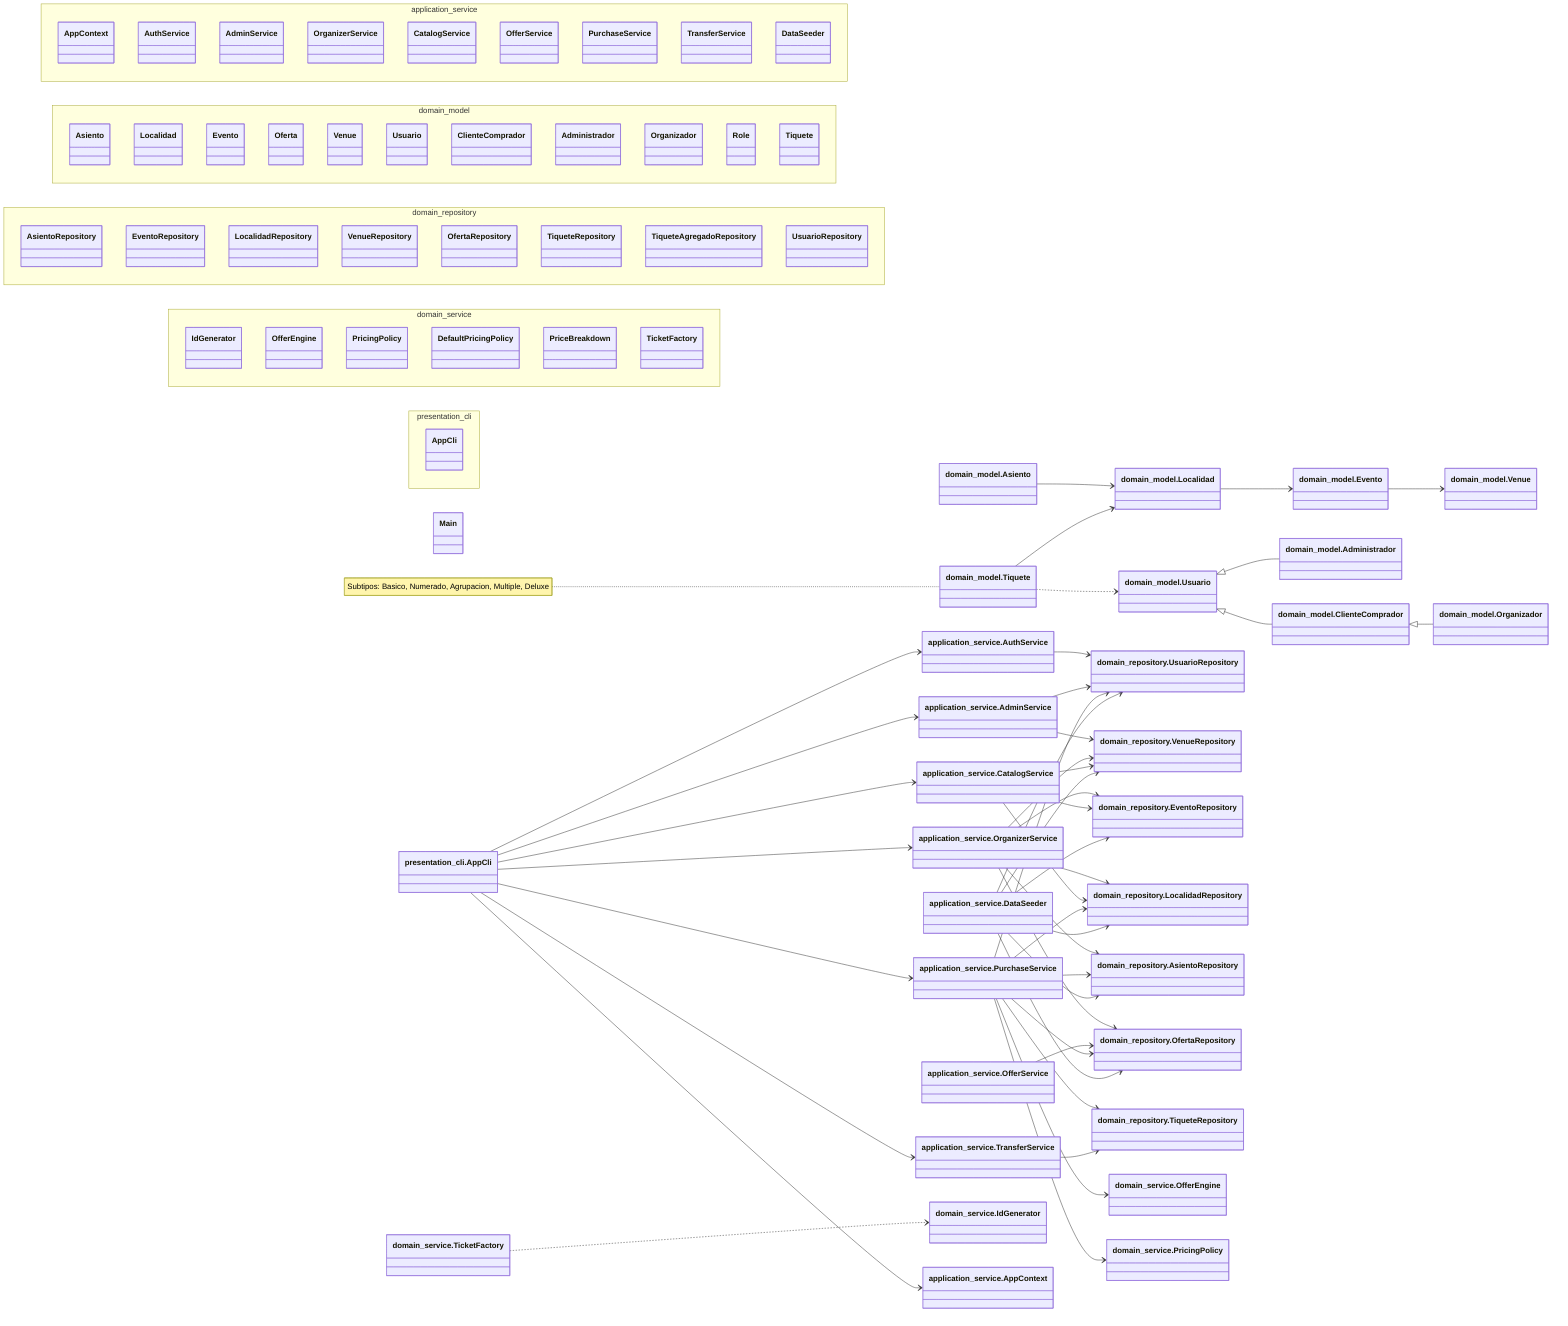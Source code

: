 %% Diagrama de clases (alto nivel) - Proyecto1
%% Solo clases y relaciones. Agrupado por paquetes
classDiagram
direction LR

namespace application_service {
  class AppContext
  class AuthService
  class AdminService
  class OrganizerService
  class CatalogService
  class OfferService
  class PurchaseService
  class TransferService
  class DataSeeder
}

namespace domain_model {
  class Asiento
  class Localidad
  class Evento
  class Oferta
  class Venue
  class Usuario
  class ClienteComprador
  class Administrador
  class Organizador
  class Role
  class Tiquete
  %% Subtipos de Tiquete omitidos para simplicidad
}

namespace domain_repository {
  class AsientoRepository
  class EventoRepository
  class LocalidadRepository
  class VenueRepository
  class OfertaRepository
  class TiqueteRepository
  class TiqueteAgregadoRepository
  class UsuarioRepository
}

namespace domain_service {
  class IdGenerator
  class OfferEngine
  class PricingPolicy
  class DefaultPricingPolicy
  class PriceBreakdown
  class TicketFactory
}


namespace presentation_cli {
  class AppCli
}

class Main

%% Relaciones clave (sin atributos/métodos)
domain_model.Usuario <|-- domain_model.ClienteComprador
domain_model.Usuario <|-- domain_model.Administrador
domain_model.ClienteComprador <|-- domain_model.Organizador

%% Subtipos (no dibujados): Basico, Numerado, Agrupacion, Multiple, Deluxe
note for domain_model.Tiquete "Subtipos: Basico, Numerado, Agrupacion, Multiple, Deluxe"

domain_model.Asiento --> domain_model.Localidad
domain_model.Localidad --> domain_model.Evento
domain_model.Evento --> domain_model.Venue
domain_model.Tiquete --> domain_model.Localidad
domain_model.Tiquete ..> domain_model.Usuario

application_service.AuthService --> domain_repository.UsuarioRepository
application_service.AdminService --> domain_repository.UsuarioRepository
application_service.AdminService --> domain_repository.VenueRepository
application_service.OrganizerService --> domain_repository.VenueRepository
application_service.OrganizerService --> domain_repository.EventoRepository
application_service.OrganizerService --> domain_repository.LocalidadRepository
application_service.OrganizerService --> domain_repository.AsientoRepository
application_service.OrganizerService --> domain_repository.OfertaRepository
application_service.CatalogService --> domain_repository.VenueRepository
application_service.CatalogService --> domain_repository.EventoRepository
application_service.CatalogService --> domain_repository.LocalidadRepository
application_service.OfferService --> domain_repository.OfertaRepository
application_service.PurchaseService --> domain_repository.UsuarioRepository
application_service.PurchaseService --> domain_repository.LocalidadRepository
application_service.PurchaseService --> domain_repository.OfertaRepository
application_service.PurchaseService --> domain_repository.AsientoRepository
application_service.PurchaseService --> domain_repository.TiqueteRepository
application_service.PurchaseService --> domain_service.OfferEngine
application_service.PurchaseService --> domain_service.PricingPolicy
application_service.TransferService --> domain_repository.TiqueteRepository
application_service.DataSeeder --> domain_repository.UsuarioRepository
application_service.DataSeeder --> domain_repository.VenueRepository
application_service.DataSeeder --> domain_repository.EventoRepository
application_service.DataSeeder --> domain_repository.LocalidadRepository
application_service.DataSeeder --> domain_repository.AsientoRepository
application_service.DataSeeder --> domain_repository.OfertaRepository
domain_service.TicketFactory ..> domain_service.IdGenerator

presentation_cli.AppCli --> application_service.AppContext
presentation_cli.AppCli --> application_service.AuthService
presentation_cli.AppCli --> application_service.AdminService
presentation_cli.AppCli --> application_service.OrganizerService
presentation_cli.AppCli --> application_service.CatalogService
presentation_cli.AppCli --> application_service.TransferService
presentation_cli.AppCli --> application_service.PurchaseService